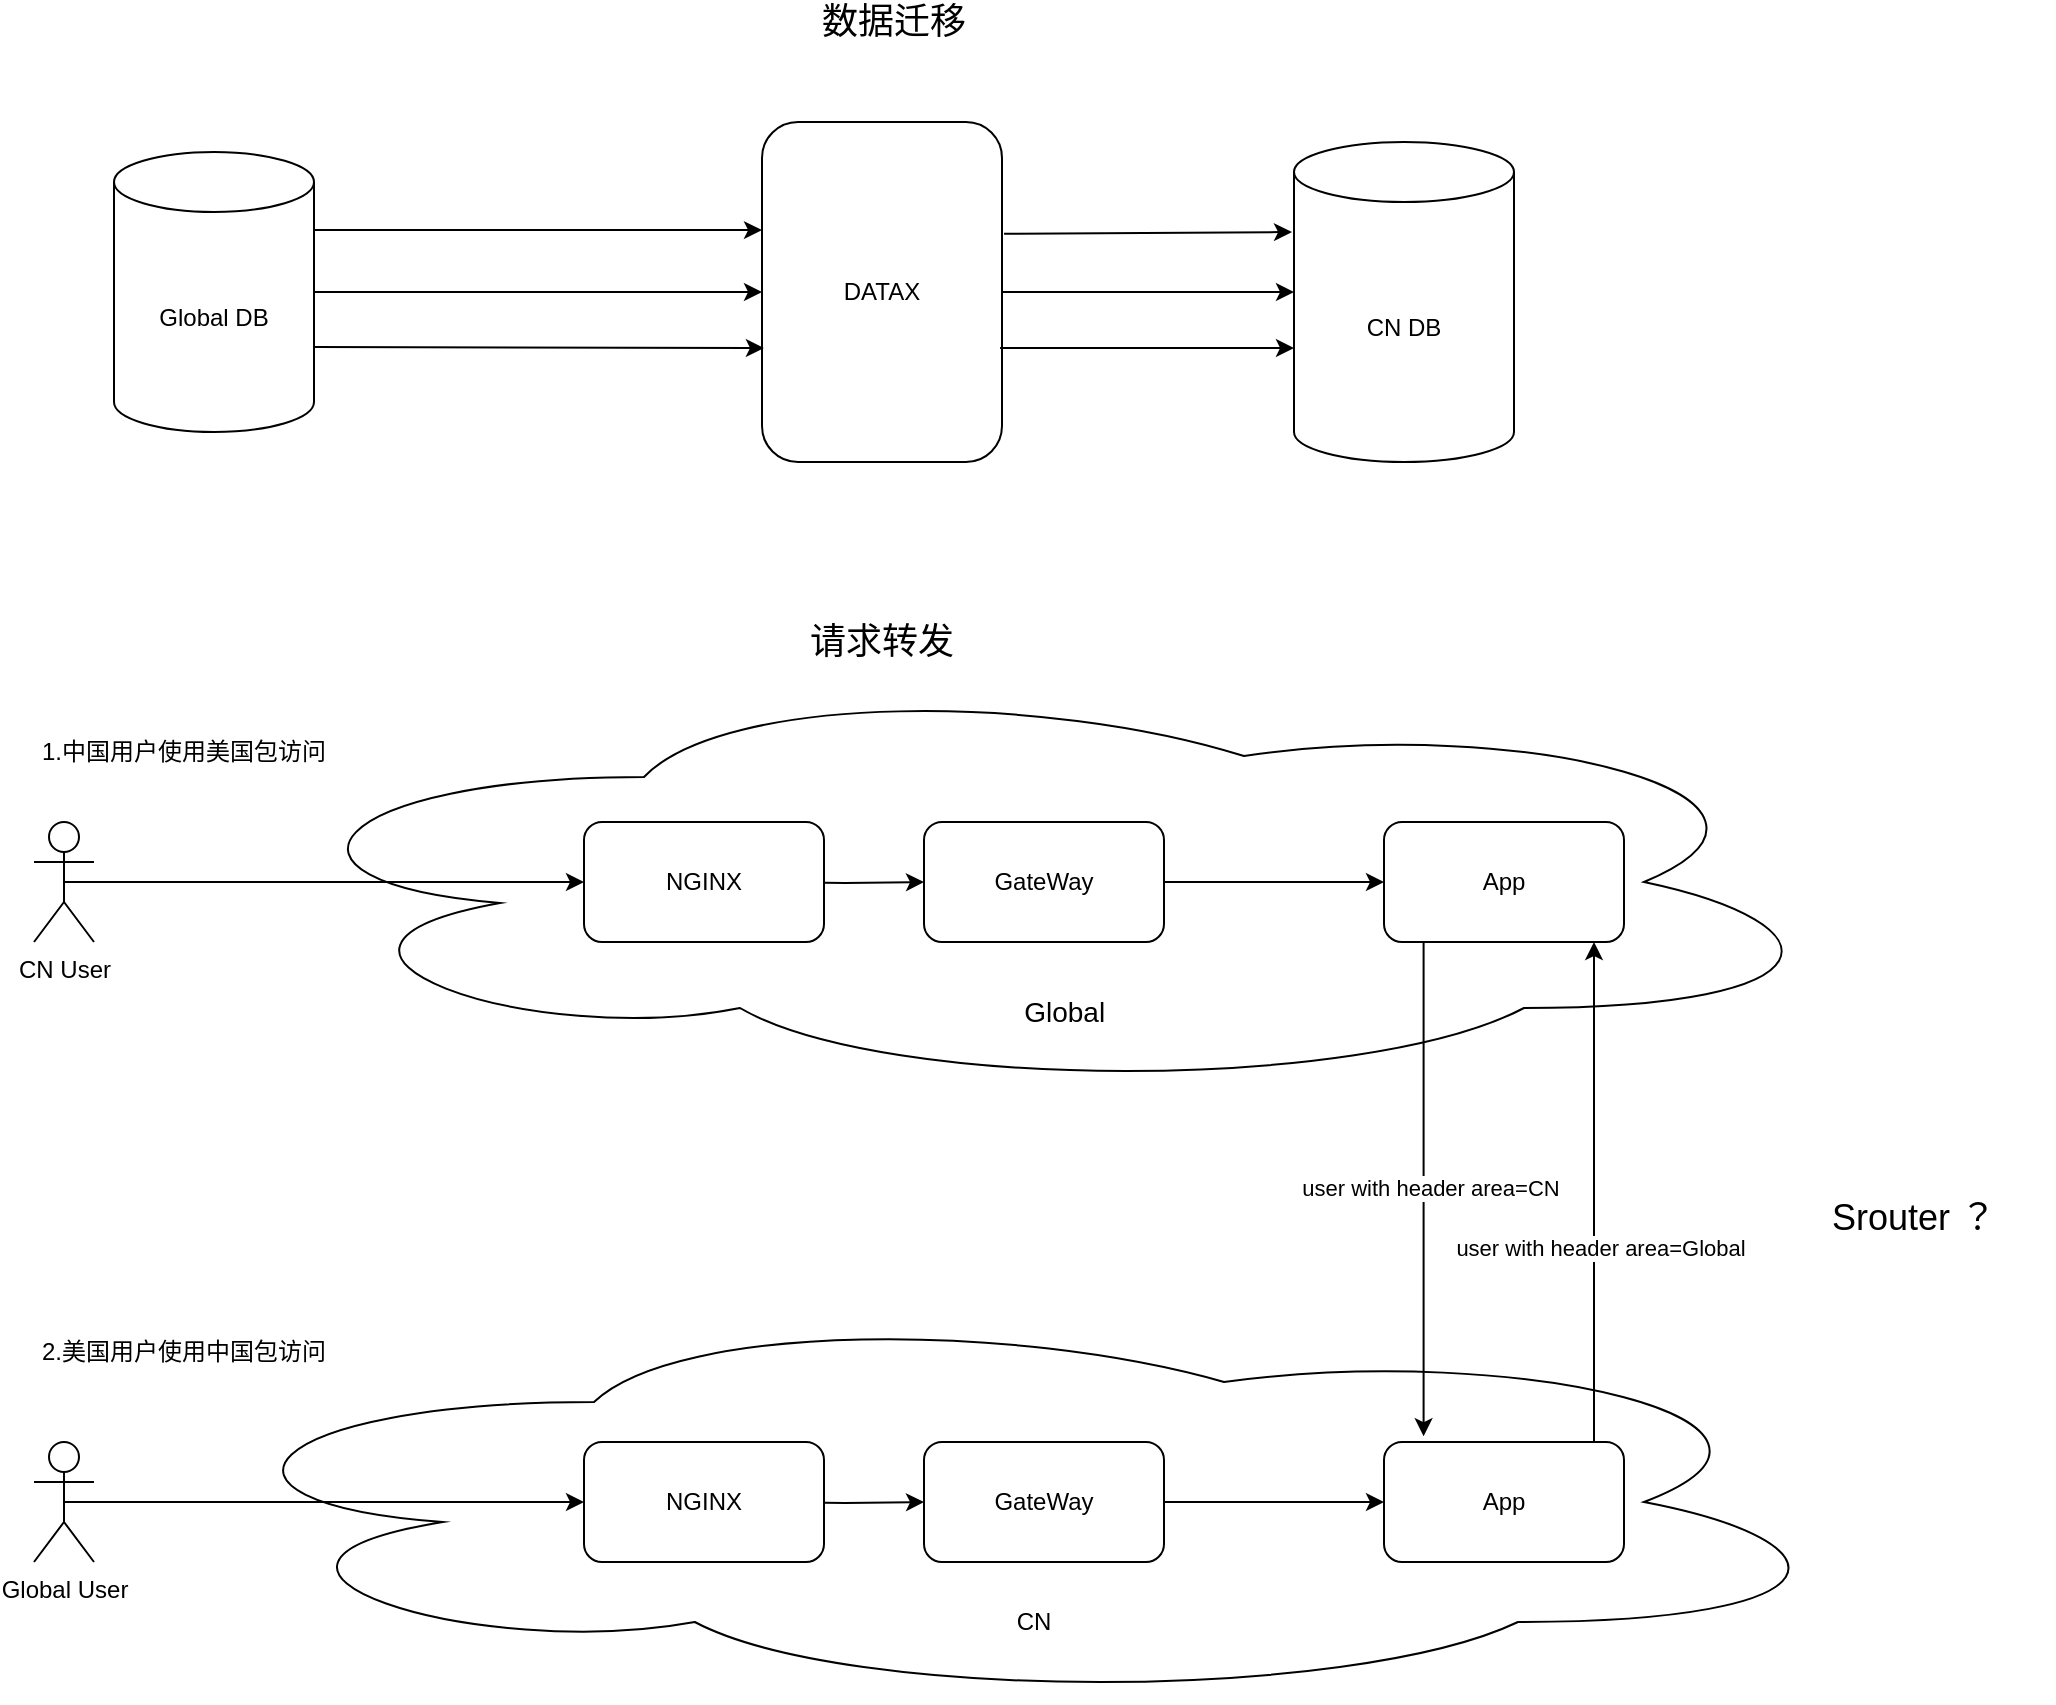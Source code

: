 <mxfile version="15.3.7" type="github">
  <diagram id="yPnAX240ymVKmtYZNh6y" name="Page-1">
    <mxGraphModel dx="2178" dy="720" grid="1" gridSize="10" guides="1" tooltips="1" connect="1" arrows="1" fold="1" page="1" pageScale="1" pageWidth="827" pageHeight="1169" math="0" shadow="0">
      <root>
        <mxCell id="0" />
        <mxCell id="1" parent="0" />
        <mxCell id="AHWBbNrCZQCvrO9pfxag-36" value="" style="ellipse;shape=cloud;whiteSpace=wrap;html=1;" vertex="1" parent="1">
          <mxGeometry x="60" y="760" width="840" height="200" as="geometry" />
        </mxCell>
        <mxCell id="AHWBbNrCZQCvrO9pfxag-34" value="" style="ellipse;shape=cloud;whiteSpace=wrap;html=1;" vertex="1" parent="1">
          <mxGeometry x="95" y="445" width="800" height="210" as="geometry" />
        </mxCell>
        <mxCell id="AHWBbNrCZQCvrO9pfxag-1" value="&lt;font style=&quot;font-size: 18px&quot;&gt;数据迁移&lt;/font&gt;" style="text;html=1;strokeColor=none;fillColor=none;align=center;verticalAlign=middle;whiteSpace=wrap;rounded=0;" vertex="1" parent="1">
          <mxGeometry x="340" y="110" width="160" height="20" as="geometry" />
        </mxCell>
        <mxCell id="AHWBbNrCZQCvrO9pfxag-2" value="Global DB" style="shape=cylinder3;whiteSpace=wrap;html=1;boundedLbl=1;backgroundOutline=1;size=15;" vertex="1" parent="1">
          <mxGeometry x="30" y="185" width="100" height="140" as="geometry" />
        </mxCell>
        <mxCell id="AHWBbNrCZQCvrO9pfxag-3" value="CN DB" style="shape=cylinder3;whiteSpace=wrap;html=1;boundedLbl=1;backgroundOutline=1;size=15;" vertex="1" parent="1">
          <mxGeometry x="620" y="180" width="110" height="160" as="geometry" />
        </mxCell>
        <mxCell id="AHWBbNrCZQCvrO9pfxag-4" value="DATAX&lt;br&gt;" style="rounded=1;whiteSpace=wrap;html=1;" vertex="1" parent="1">
          <mxGeometry x="354" y="170" width="120" height="170" as="geometry" />
        </mxCell>
        <mxCell id="AHWBbNrCZQCvrO9pfxag-7" value="" style="endArrow=classic;html=1;exitX=1.017;exitY=0.329;exitDx=0;exitDy=0;exitPerimeter=0;" edge="1" parent="1">
          <mxGeometry width="50" height="50" relative="1" as="geometry">
            <mxPoint x="475.04" y="225.93" as="sourcePoint" />
            <mxPoint x="619" y="225" as="targetPoint" />
          </mxGeometry>
        </mxCell>
        <mxCell id="AHWBbNrCZQCvrO9pfxag-9" value="" style="endArrow=classic;html=1;entryX=0;entryY=0.318;entryDx=0;entryDy=0;entryPerimeter=0;" edge="1" parent="1" target="AHWBbNrCZQCvrO9pfxag-4">
          <mxGeometry width="50" height="50" relative="1" as="geometry">
            <mxPoint x="130" y="224" as="sourcePoint" />
            <mxPoint x="180" y="210" as="targetPoint" />
          </mxGeometry>
        </mxCell>
        <mxCell id="AHWBbNrCZQCvrO9pfxag-10" value="" style="endArrow=classic;html=1;exitX=1;exitY=0.5;exitDx=0;exitDy=0;exitPerimeter=0;entryX=0;entryY=0.5;entryDx=0;entryDy=0;" edge="1" parent="1" source="AHWBbNrCZQCvrO9pfxag-2" target="AHWBbNrCZQCvrO9pfxag-4">
          <mxGeometry width="50" height="50" relative="1" as="geometry">
            <mxPoint x="130" y="290" as="sourcePoint" />
            <mxPoint x="350" y="255" as="targetPoint" />
          </mxGeometry>
        </mxCell>
        <mxCell id="AHWBbNrCZQCvrO9pfxag-11" value="" style="endArrow=classic;html=1;entryX=0;entryY=0.469;entryDx=0;entryDy=0;entryPerimeter=0;" edge="1" parent="1" source="AHWBbNrCZQCvrO9pfxag-4" target="AHWBbNrCZQCvrO9pfxag-3">
          <mxGeometry width="50" height="50" relative="1" as="geometry">
            <mxPoint x="474" y="305" as="sourcePoint" />
            <mxPoint x="544.711" y="255" as="targetPoint" />
          </mxGeometry>
        </mxCell>
        <mxCell id="AHWBbNrCZQCvrO9pfxag-12" value="" style="endArrow=classic;html=1;exitX=1;exitY=0;exitDx=0;exitDy=97.5;exitPerimeter=0;entryX=0.008;entryY=0.665;entryDx=0;entryDy=0;entryPerimeter=0;" edge="1" parent="1" source="AHWBbNrCZQCvrO9pfxag-2" target="AHWBbNrCZQCvrO9pfxag-4">
          <mxGeometry width="50" height="50" relative="1" as="geometry">
            <mxPoint x="130" y="330" as="sourcePoint" />
            <mxPoint x="180" y="280" as="targetPoint" />
          </mxGeometry>
        </mxCell>
        <mxCell id="AHWBbNrCZQCvrO9pfxag-13" value="" style="endArrow=classic;html=1;exitX=0.992;exitY=0.665;exitDx=0;exitDy=0;exitPerimeter=0;" edge="1" parent="1" source="AHWBbNrCZQCvrO9pfxag-4">
          <mxGeometry width="50" height="50" relative="1" as="geometry">
            <mxPoint x="510" y="330" as="sourcePoint" />
            <mxPoint x="620" y="283" as="targetPoint" />
          </mxGeometry>
        </mxCell>
        <mxCell id="AHWBbNrCZQCvrO9pfxag-14" value="&lt;font style=&quot;font-size: 18px&quot;&gt;请求转发&lt;/font&gt;" style="text;html=1;strokeColor=none;fillColor=none;align=center;verticalAlign=middle;whiteSpace=wrap;rounded=0;" vertex="1" parent="1">
          <mxGeometry x="349" y="420" width="130" height="20" as="geometry" />
        </mxCell>
        <mxCell id="AHWBbNrCZQCvrO9pfxag-16" value="1.中国用户使用美国包访问" style="text;html=1;strokeColor=none;fillColor=none;align=center;verticalAlign=middle;whiteSpace=wrap;rounded=0;" vertex="1" parent="1">
          <mxGeometry x="-20" y="470" width="170" height="30" as="geometry" />
        </mxCell>
        <mxCell id="AHWBbNrCZQCvrO9pfxag-18" value="2.美国用户使用中国包访问" style="text;html=1;strokeColor=none;fillColor=none;align=center;verticalAlign=middle;whiteSpace=wrap;rounded=0;" vertex="1" parent="1">
          <mxGeometry x="-20" y="770" width="170" height="30" as="geometry" />
        </mxCell>
        <mxCell id="AHWBbNrCZQCvrO9pfxag-30" style="edgeStyle=orthogonalEdgeStyle;rounded=0;orthogonalLoop=1;jettySize=auto;html=1;exitX=0.5;exitY=0.5;exitDx=0;exitDy=0;exitPerimeter=0;entryX=0;entryY=0.5;entryDx=0;entryDy=0;" edge="1" parent="1" source="AHWBbNrCZQCvrO9pfxag-19" target="AHWBbNrCZQCvrO9pfxag-20">
          <mxGeometry relative="1" as="geometry">
            <mxPoint x="235" y="550" as="targetPoint" />
          </mxGeometry>
        </mxCell>
        <mxCell id="AHWBbNrCZQCvrO9pfxag-19" value="CN User" style="shape=umlActor;verticalLabelPosition=bottom;verticalAlign=top;html=1;outlineConnect=0;" vertex="1" parent="1">
          <mxGeometry x="-10" y="520" width="30" height="60" as="geometry" />
        </mxCell>
        <mxCell id="AHWBbNrCZQCvrO9pfxag-22" value="" style="edgeStyle=orthogonalEdgeStyle;rounded=0;orthogonalLoop=1;jettySize=auto;html=1;" edge="1" parent="1" target="AHWBbNrCZQCvrO9pfxag-21">
          <mxGeometry relative="1" as="geometry">
            <mxPoint x="355" y="550" as="sourcePoint" />
          </mxGeometry>
        </mxCell>
        <mxCell id="AHWBbNrCZQCvrO9pfxag-20" value="NGINX" style="rounded=1;whiteSpace=wrap;html=1;" vertex="1" parent="1">
          <mxGeometry x="265" y="520" width="120" height="60" as="geometry" />
        </mxCell>
        <mxCell id="AHWBbNrCZQCvrO9pfxag-24" value="" style="edgeStyle=orthogonalEdgeStyle;rounded=0;orthogonalLoop=1;jettySize=auto;html=1;" edge="1" parent="1" source="AHWBbNrCZQCvrO9pfxag-21" target="AHWBbNrCZQCvrO9pfxag-23">
          <mxGeometry relative="1" as="geometry" />
        </mxCell>
        <mxCell id="AHWBbNrCZQCvrO9pfxag-21" value="GateWay" style="whiteSpace=wrap;html=1;rounded=1;" vertex="1" parent="1">
          <mxGeometry x="435" y="520" width="120" height="60" as="geometry" />
        </mxCell>
        <mxCell id="AHWBbNrCZQCvrO9pfxag-23" value="App" style="whiteSpace=wrap;html=1;rounded=1;" vertex="1" parent="1">
          <mxGeometry x="665" y="520" width="120" height="60" as="geometry" />
        </mxCell>
        <mxCell id="AHWBbNrCZQCvrO9pfxag-27" value="&lt;span&gt;App&lt;/span&gt;" style="rounded=1;whiteSpace=wrap;html=1;" vertex="1" parent="1">
          <mxGeometry x="665" y="830" width="120" height="60" as="geometry" />
        </mxCell>
        <mxCell id="AHWBbNrCZQCvrO9pfxag-35" value="&lt;font style=&quot;font-size: 14px&quot;&gt;Global&lt;/font&gt;&amp;nbsp;" style="text;html=1;strokeColor=none;fillColor=none;align=center;verticalAlign=middle;whiteSpace=wrap;rounded=0;" vertex="1" parent="1">
          <mxGeometry x="434" y="600" width="146" height="30" as="geometry" />
        </mxCell>
        <mxCell id="AHWBbNrCZQCvrO9pfxag-46" value="" style="edgeStyle=orthogonalEdgeStyle;rounded=0;orthogonalLoop=1;jettySize=auto;html=1;" edge="1" parent="1" source="AHWBbNrCZQCvrO9pfxag-37" target="AHWBbNrCZQCvrO9pfxag-27">
          <mxGeometry relative="1" as="geometry" />
        </mxCell>
        <mxCell id="AHWBbNrCZQCvrO9pfxag-37" value="GateWay" style="whiteSpace=wrap;html=1;rounded=1;" vertex="1" parent="1">
          <mxGeometry x="435" y="830" width="120" height="60" as="geometry" />
        </mxCell>
        <mxCell id="AHWBbNrCZQCvrO9pfxag-38" value="" style="edgeStyle=orthogonalEdgeStyle;rounded=0;orthogonalLoop=1;jettySize=auto;html=1;" edge="1" target="AHWBbNrCZQCvrO9pfxag-37" parent="1">
          <mxGeometry relative="1" as="geometry">
            <mxPoint x="355" y="860" as="sourcePoint" />
          </mxGeometry>
        </mxCell>
        <mxCell id="AHWBbNrCZQCvrO9pfxag-39" style="edgeStyle=orthogonalEdgeStyle;rounded=0;orthogonalLoop=1;jettySize=auto;html=1;exitX=0.5;exitY=0.5;exitDx=0;exitDy=0;exitPerimeter=0;entryX=0;entryY=0.5;entryDx=0;entryDy=0;" edge="1" source="AHWBbNrCZQCvrO9pfxag-40" parent="1" target="AHWBbNrCZQCvrO9pfxag-41">
          <mxGeometry relative="1" as="geometry">
            <mxPoint x="235" y="860" as="targetPoint" />
          </mxGeometry>
        </mxCell>
        <mxCell id="AHWBbNrCZQCvrO9pfxag-40" value="Global User" style="shape=umlActor;verticalLabelPosition=bottom;verticalAlign=top;html=1;outlineConnect=0;" vertex="1" parent="1">
          <mxGeometry x="-10" y="830" width="30" height="60" as="geometry" />
        </mxCell>
        <mxCell id="AHWBbNrCZQCvrO9pfxag-41" value="NGINX" style="rounded=1;whiteSpace=wrap;html=1;" vertex="1" parent="1">
          <mxGeometry x="265" y="830" width="120" height="60" as="geometry" />
        </mxCell>
        <mxCell id="AHWBbNrCZQCvrO9pfxag-47" value="" style="endArrow=classic;html=1;" edge="1" parent="1">
          <mxGeometry width="50" height="50" relative="1" as="geometry">
            <mxPoint x="770" y="830" as="sourcePoint" />
            <mxPoint x="770" y="580" as="targetPoint" />
            <Array as="points" />
          </mxGeometry>
        </mxCell>
        <mxCell id="AHWBbNrCZQCvrO9pfxag-48" value="user with header area=Global" style="edgeLabel;html=1;align=center;verticalAlign=middle;resizable=0;points=[];" vertex="1" connectable="0" parent="AHWBbNrCZQCvrO9pfxag-47">
          <mxGeometry x="-0.223" y="-3" relative="1" as="geometry">
            <mxPoint as="offset" />
          </mxGeometry>
        </mxCell>
        <mxCell id="AHWBbNrCZQCvrO9pfxag-52" value="" style="endArrow=classic;html=1;exitX=0.165;exitY=1;exitDx=0;exitDy=0;exitPerimeter=0;entryX=0.165;entryY=-0.048;entryDx=0;entryDy=0;entryPerimeter=0;" edge="1" parent="1" source="AHWBbNrCZQCvrO9pfxag-23" target="AHWBbNrCZQCvrO9pfxag-27">
          <mxGeometry width="50" height="50" relative="1" as="geometry">
            <mxPoint x="670" y="640" as="sourcePoint" />
            <mxPoint x="720" y="590" as="targetPoint" />
          </mxGeometry>
        </mxCell>
        <mxCell id="AHWBbNrCZQCvrO9pfxag-53" value="user with header area=CN" style="edgeLabel;html=1;align=center;verticalAlign=middle;resizable=0;points=[];" vertex="1" connectable="0" parent="AHWBbNrCZQCvrO9pfxag-52">
          <mxGeometry x="-0.006" y="3" relative="1" as="geometry">
            <mxPoint as="offset" />
          </mxGeometry>
        </mxCell>
        <mxCell id="AHWBbNrCZQCvrO9pfxag-54" value="&lt;font style=&quot;font-size: 18px&quot;&gt;Srouter ？&lt;/font&gt;" style="text;html=1;strokeColor=none;fillColor=none;align=center;verticalAlign=middle;whiteSpace=wrap;rounded=0;" vertex="1" parent="1">
          <mxGeometry x="860" y="675" width="140" height="85" as="geometry" />
        </mxCell>
        <mxCell id="AHWBbNrCZQCvrO9pfxag-55" value="CN" style="text;html=1;strokeColor=none;fillColor=none;align=center;verticalAlign=middle;whiteSpace=wrap;rounded=0;" vertex="1" parent="1">
          <mxGeometry x="470" y="910" width="40" height="20" as="geometry" />
        </mxCell>
      </root>
    </mxGraphModel>
  </diagram>
</mxfile>
